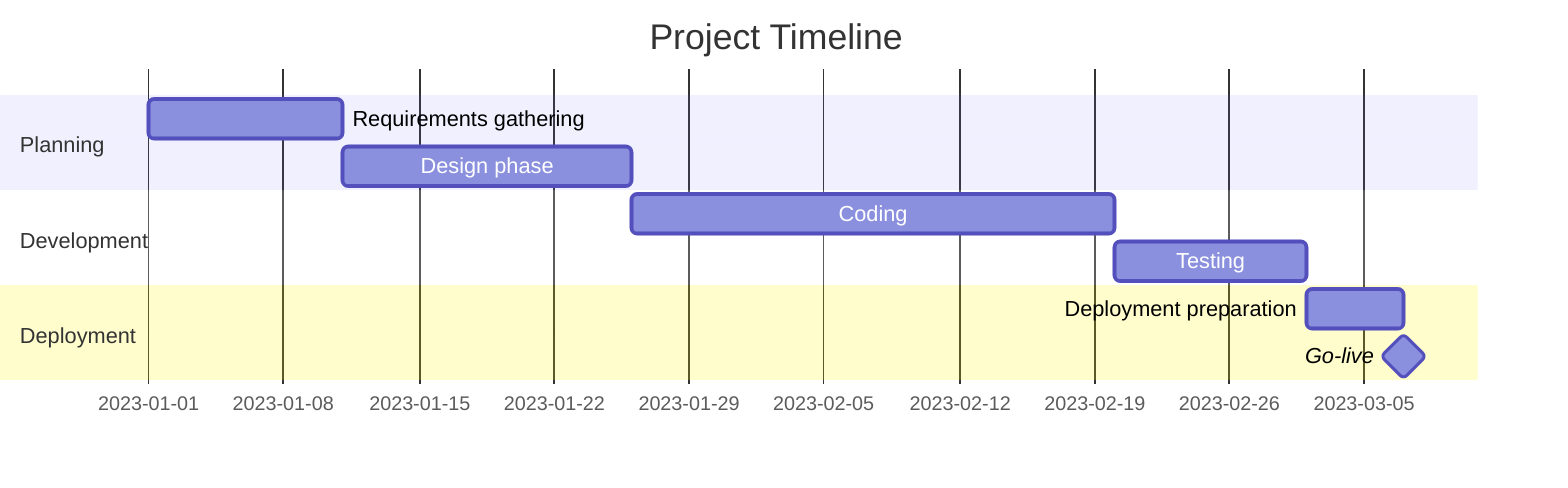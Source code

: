gantt
    title Project Timeline
    dateFormat  YYYY-MM-DD
    section Planning
    Requirements gathering :a1, 2023-01-01, 10d
    Design phase           :a2, after a1, 15d
    section Development
    Coding                 :a3, after a2, 25d
    Testing                :a4, after a3, 10d
    section Deployment
    Deployment preparation :a5, after a4, 5d
    Go-live                :milestone, after a5, 0d